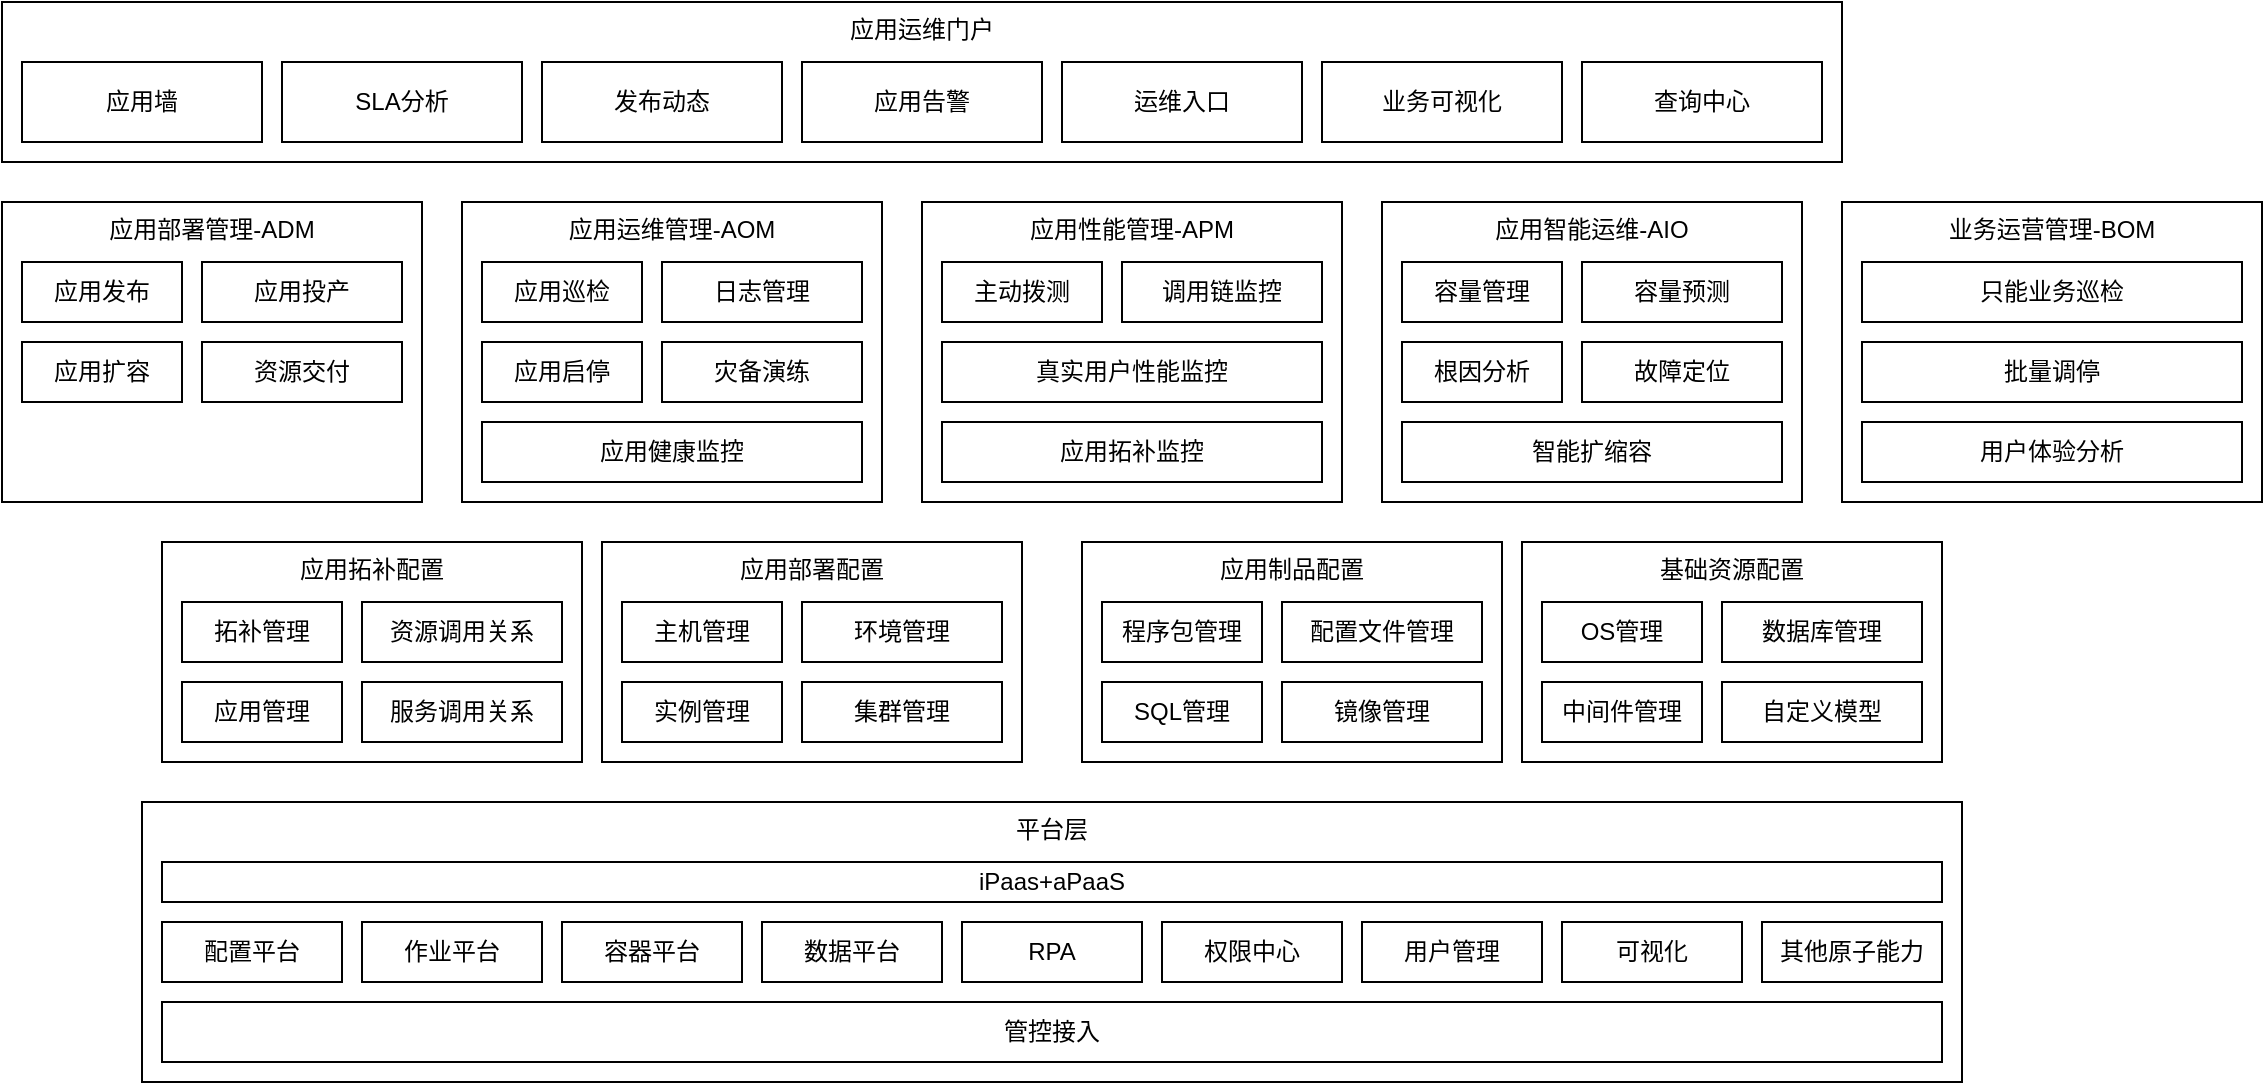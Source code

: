 <mxfile version="12.6.5" type="device"><diagram id="2Xmqx7iJPfmilSLqW7nk" name="Page-1"><mxGraphModel dx="1038" dy="3907" grid="1" gridSize="10" guides="1" tooltips="1" connect="1" arrows="1" fold="1" page="1" pageScale="1" pageWidth="2339" pageHeight="3300" math="0" shadow="0"><root><mxCell id="0"/><mxCell id="1" parent="0"/><mxCell id="5kjIAdoxXAdvMEZJLw62-1" value="平台层" style="rounded=0;whiteSpace=wrap;html=1;verticalAlign=top;" vertex="1" parent="1"><mxGeometry x="100" y="390" width="910" height="140" as="geometry"/></mxCell><mxCell id="5kjIAdoxXAdvMEZJLw62-2" value="iPaas+aPaaS" style="rounded=0;whiteSpace=wrap;html=1;" vertex="1" parent="1"><mxGeometry x="110" y="420" width="890" height="20" as="geometry"/></mxCell><mxCell id="5kjIAdoxXAdvMEZJLw62-3" value="配置平台" style="rounded=0;whiteSpace=wrap;html=1;" vertex="1" parent="1"><mxGeometry x="110" y="450" width="90" height="30" as="geometry"/></mxCell><mxCell id="5kjIAdoxXAdvMEZJLw62-4" value="作业平台" style="rounded=0;whiteSpace=wrap;html=1;" vertex="1" parent="1"><mxGeometry x="210" y="450" width="90" height="30" as="geometry"/></mxCell><mxCell id="5kjIAdoxXAdvMEZJLw62-5" value="容器平台" style="rounded=0;whiteSpace=wrap;html=1;" vertex="1" parent="1"><mxGeometry x="310" y="450" width="90" height="30" as="geometry"/></mxCell><mxCell id="5kjIAdoxXAdvMEZJLw62-6" value="数据平台" style="rounded=0;whiteSpace=wrap;html=1;" vertex="1" parent="1"><mxGeometry x="410" y="450" width="90" height="30" as="geometry"/></mxCell><mxCell id="5kjIAdoxXAdvMEZJLw62-7" value="RPA" style="rounded=0;whiteSpace=wrap;html=1;" vertex="1" parent="1"><mxGeometry x="510" y="450" width="90" height="30" as="geometry"/></mxCell><mxCell id="5kjIAdoxXAdvMEZJLw62-8" value="权限中心" style="rounded=0;whiteSpace=wrap;html=1;" vertex="1" parent="1"><mxGeometry x="610" y="450" width="90" height="30" as="geometry"/></mxCell><mxCell id="5kjIAdoxXAdvMEZJLw62-9" value="用户管理" style="rounded=0;whiteSpace=wrap;html=1;" vertex="1" parent="1"><mxGeometry x="710" y="450" width="90" height="30" as="geometry"/></mxCell><mxCell id="5kjIAdoxXAdvMEZJLw62-10" value="可视化" style="rounded=0;whiteSpace=wrap;html=1;" vertex="1" parent="1"><mxGeometry x="810" y="450" width="90" height="30" as="geometry"/></mxCell><mxCell id="5kjIAdoxXAdvMEZJLw62-11" value="其他原子能力" style="rounded=0;whiteSpace=wrap;html=1;" vertex="1" parent="1"><mxGeometry x="910" y="450" width="90" height="30" as="geometry"/></mxCell><mxCell id="5kjIAdoxXAdvMEZJLw62-12" value="管控接入" style="rounded=0;whiteSpace=wrap;html=1;" vertex="1" parent="1"><mxGeometry x="110" y="490" width="890" height="30" as="geometry"/></mxCell><mxCell id="5kjIAdoxXAdvMEZJLw62-13" value="应用拓补配置" style="rounded=0;whiteSpace=wrap;html=1;verticalAlign=top;" vertex="1" parent="1"><mxGeometry x="110" y="260" width="210" height="110" as="geometry"/></mxCell><mxCell id="5kjIAdoxXAdvMEZJLw62-17" value="拓补管理" style="rounded=0;whiteSpace=wrap;html=1;" vertex="1" parent="1"><mxGeometry x="120" y="290" width="80" height="30" as="geometry"/></mxCell><mxCell id="5kjIAdoxXAdvMEZJLw62-18" value="资源调用关系" style="rounded=0;whiteSpace=wrap;html=1;" vertex="1" parent="1"><mxGeometry x="210" y="290" width="100" height="30" as="geometry"/></mxCell><mxCell id="5kjIAdoxXAdvMEZJLw62-19" value="应用管理" style="rounded=0;whiteSpace=wrap;html=1;" vertex="1" parent="1"><mxGeometry x="120" y="330" width="80" height="30" as="geometry"/></mxCell><mxCell id="5kjIAdoxXAdvMEZJLw62-20" value="服务调用关系" style="rounded=0;whiteSpace=wrap;html=1;" vertex="1" parent="1"><mxGeometry x="210" y="330" width="100" height="30" as="geometry"/></mxCell><mxCell id="5kjIAdoxXAdvMEZJLw62-21" value="应用部署配置" style="rounded=0;whiteSpace=wrap;html=1;verticalAlign=top;" vertex="1" parent="1"><mxGeometry x="330" y="260" width="210" height="110" as="geometry"/></mxCell><mxCell id="5kjIAdoxXAdvMEZJLw62-22" value="主机管理" style="rounded=0;whiteSpace=wrap;html=1;" vertex="1" parent="1"><mxGeometry x="340" y="290" width="80" height="30" as="geometry"/></mxCell><mxCell id="5kjIAdoxXAdvMEZJLw62-23" value="环境管理" style="rounded=0;whiteSpace=wrap;html=1;" vertex="1" parent="1"><mxGeometry x="430" y="290" width="100" height="30" as="geometry"/></mxCell><mxCell id="5kjIAdoxXAdvMEZJLw62-24" value="实例管理" style="rounded=0;whiteSpace=wrap;html=1;" vertex="1" parent="1"><mxGeometry x="340" y="330" width="80" height="30" as="geometry"/></mxCell><mxCell id="5kjIAdoxXAdvMEZJLw62-25" value="集群管理" style="rounded=0;whiteSpace=wrap;html=1;" vertex="1" parent="1"><mxGeometry x="430" y="330" width="100" height="30" as="geometry"/></mxCell><mxCell id="5kjIAdoxXAdvMEZJLw62-26" value="应用制品配置" style="rounded=0;whiteSpace=wrap;html=1;verticalAlign=top;" vertex="1" parent="1"><mxGeometry x="570" y="260" width="210" height="110" as="geometry"/></mxCell><mxCell id="5kjIAdoxXAdvMEZJLw62-27" value="程序包管理" style="rounded=0;whiteSpace=wrap;html=1;" vertex="1" parent="1"><mxGeometry x="580" y="290" width="80" height="30" as="geometry"/></mxCell><mxCell id="5kjIAdoxXAdvMEZJLw62-28" value="配置文件管理" style="rounded=0;whiteSpace=wrap;html=1;" vertex="1" parent="1"><mxGeometry x="670" y="290" width="100" height="30" as="geometry"/></mxCell><mxCell id="5kjIAdoxXAdvMEZJLw62-29" value="SQL管理" style="rounded=0;whiteSpace=wrap;html=1;" vertex="1" parent="1"><mxGeometry x="580" y="330" width="80" height="30" as="geometry"/></mxCell><mxCell id="5kjIAdoxXAdvMEZJLw62-30" value="镜像管理" style="rounded=0;whiteSpace=wrap;html=1;" vertex="1" parent="1"><mxGeometry x="670" y="330" width="100" height="30" as="geometry"/></mxCell><mxCell id="5kjIAdoxXAdvMEZJLw62-31" value="基础资源配置" style="rounded=0;whiteSpace=wrap;html=1;verticalAlign=top;" vertex="1" parent="1"><mxGeometry x="790" y="260" width="210" height="110" as="geometry"/></mxCell><mxCell id="5kjIAdoxXAdvMEZJLw62-32" value="OS管理" style="rounded=0;whiteSpace=wrap;html=1;" vertex="1" parent="1"><mxGeometry x="800" y="290" width="80" height="30" as="geometry"/></mxCell><mxCell id="5kjIAdoxXAdvMEZJLw62-33" value="数据库管理" style="rounded=0;whiteSpace=wrap;html=1;" vertex="1" parent="1"><mxGeometry x="890" y="290" width="100" height="30" as="geometry"/></mxCell><mxCell id="5kjIAdoxXAdvMEZJLw62-34" value="中间件管理" style="rounded=0;whiteSpace=wrap;html=1;" vertex="1" parent="1"><mxGeometry x="800" y="330" width="80" height="30" as="geometry"/></mxCell><mxCell id="5kjIAdoxXAdvMEZJLw62-35" value="自定义模型" style="rounded=0;whiteSpace=wrap;html=1;" vertex="1" parent="1"><mxGeometry x="890" y="330" width="100" height="30" as="geometry"/></mxCell><mxCell id="5kjIAdoxXAdvMEZJLw62-36" value="应用部署管理-ADM" style="rounded=0;whiteSpace=wrap;html=1;verticalAlign=top;" vertex="1" parent="1"><mxGeometry x="30" y="90" width="210" height="150" as="geometry"/></mxCell><mxCell id="5kjIAdoxXAdvMEZJLw62-37" value="应用发布" style="rounded=0;whiteSpace=wrap;html=1;" vertex="1" parent="1"><mxGeometry x="40" y="120" width="80" height="30" as="geometry"/></mxCell><mxCell id="5kjIAdoxXAdvMEZJLw62-38" value="应用投产" style="rounded=0;whiteSpace=wrap;html=1;" vertex="1" parent="1"><mxGeometry x="130" y="120" width="100" height="30" as="geometry"/></mxCell><mxCell id="5kjIAdoxXAdvMEZJLw62-39" value="应用扩容" style="rounded=0;whiteSpace=wrap;html=1;" vertex="1" parent="1"><mxGeometry x="40" y="160" width="80" height="30" as="geometry"/></mxCell><mxCell id="5kjIAdoxXAdvMEZJLw62-40" value="资源交付" style="rounded=0;whiteSpace=wrap;html=1;" vertex="1" parent="1"><mxGeometry x="130" y="160" width="100" height="30" as="geometry"/></mxCell><mxCell id="5kjIAdoxXAdvMEZJLw62-42" value="应用运维管理-AOM" style="rounded=0;whiteSpace=wrap;html=1;verticalAlign=top;" vertex="1" parent="1"><mxGeometry x="260" y="90" width="210" height="150" as="geometry"/></mxCell><mxCell id="5kjIAdoxXAdvMEZJLw62-43" value="应用巡检" style="rounded=0;whiteSpace=wrap;html=1;" vertex="1" parent="1"><mxGeometry x="270" y="120" width="80" height="30" as="geometry"/></mxCell><mxCell id="5kjIAdoxXAdvMEZJLw62-44" value="日志管理" style="rounded=0;whiteSpace=wrap;html=1;" vertex="1" parent="1"><mxGeometry x="360" y="120" width="100" height="30" as="geometry"/></mxCell><mxCell id="5kjIAdoxXAdvMEZJLw62-45" value="应用启停" style="rounded=0;whiteSpace=wrap;html=1;" vertex="1" parent="1"><mxGeometry x="270" y="160" width="80" height="30" as="geometry"/></mxCell><mxCell id="5kjIAdoxXAdvMEZJLw62-46" value="灾备演练" style="rounded=0;whiteSpace=wrap;html=1;" vertex="1" parent="1"><mxGeometry x="360" y="160" width="100" height="30" as="geometry"/></mxCell><mxCell id="5kjIAdoxXAdvMEZJLw62-47" value="应用健康监控" style="rounded=0;whiteSpace=wrap;html=1;" vertex="1" parent="1"><mxGeometry x="270" y="200" width="190" height="30" as="geometry"/></mxCell><mxCell id="5kjIAdoxXAdvMEZJLw62-48" value="应用性能管理-APM" style="rounded=0;whiteSpace=wrap;html=1;verticalAlign=top;" vertex="1" parent="1"><mxGeometry x="490" y="90" width="210" height="150" as="geometry"/></mxCell><mxCell id="5kjIAdoxXAdvMEZJLw62-49" value="主动拨测" style="rounded=0;whiteSpace=wrap;html=1;" vertex="1" parent="1"><mxGeometry x="500" y="120" width="80" height="30" as="geometry"/></mxCell><mxCell id="5kjIAdoxXAdvMEZJLw62-50" value="调用链监控" style="rounded=0;whiteSpace=wrap;html=1;" vertex="1" parent="1"><mxGeometry x="590" y="120" width="100" height="30" as="geometry"/></mxCell><mxCell id="5kjIAdoxXAdvMEZJLw62-53" value="应用拓补监控" style="rounded=0;whiteSpace=wrap;html=1;" vertex="1" parent="1"><mxGeometry x="500" y="200" width="190" height="30" as="geometry"/></mxCell><mxCell id="5kjIAdoxXAdvMEZJLw62-54" value="应用智能运维-AIO" style="rounded=0;whiteSpace=wrap;html=1;verticalAlign=top;" vertex="1" parent="1"><mxGeometry x="720" y="90" width="210" height="150" as="geometry"/></mxCell><mxCell id="5kjIAdoxXAdvMEZJLw62-55" value="容量管理" style="rounded=0;whiteSpace=wrap;html=1;" vertex="1" parent="1"><mxGeometry x="730" y="120" width="80" height="30" as="geometry"/></mxCell><mxCell id="5kjIAdoxXAdvMEZJLw62-56" value="容量预测" style="rounded=0;whiteSpace=wrap;html=1;" vertex="1" parent="1"><mxGeometry x="820" y="120" width="100" height="30" as="geometry"/></mxCell><mxCell id="5kjIAdoxXAdvMEZJLw62-57" value="根因分析" style="rounded=0;whiteSpace=wrap;html=1;" vertex="1" parent="1"><mxGeometry x="730" y="160" width="80" height="30" as="geometry"/></mxCell><mxCell id="5kjIAdoxXAdvMEZJLw62-58" value="故障定位" style="rounded=0;whiteSpace=wrap;html=1;" vertex="1" parent="1"><mxGeometry x="820" y="160" width="100" height="30" as="geometry"/></mxCell><mxCell id="5kjIAdoxXAdvMEZJLw62-59" value="智能扩缩容" style="rounded=0;whiteSpace=wrap;html=1;" vertex="1" parent="1"><mxGeometry x="730" y="200" width="190" height="30" as="geometry"/></mxCell><mxCell id="5kjIAdoxXAdvMEZJLw62-60" value="业务运营管理-BOM" style="rounded=0;whiteSpace=wrap;html=1;verticalAlign=top;" vertex="1" parent="1"><mxGeometry x="950" y="90" width="210" height="150" as="geometry"/></mxCell><mxCell id="5kjIAdoxXAdvMEZJLw62-65" value="用户体验分析" style="rounded=0;whiteSpace=wrap;html=1;" vertex="1" parent="1"><mxGeometry x="960" y="200" width="190" height="30" as="geometry"/></mxCell><mxCell id="5kjIAdoxXAdvMEZJLw62-66" value="真实用户性能监控" style="rounded=0;whiteSpace=wrap;html=1;" vertex="1" parent="1"><mxGeometry x="500" y="160" width="190" height="30" as="geometry"/></mxCell><mxCell id="5kjIAdoxXAdvMEZJLw62-67" value="批量调停" style="rounded=0;whiteSpace=wrap;html=1;" vertex="1" parent="1"><mxGeometry x="960" y="160" width="190" height="30" as="geometry"/></mxCell><mxCell id="5kjIAdoxXAdvMEZJLw62-68" value="只能业务巡检" style="rounded=0;whiteSpace=wrap;html=1;" vertex="1" parent="1"><mxGeometry x="960" y="120" width="190" height="30" as="geometry"/></mxCell><mxCell id="5kjIAdoxXAdvMEZJLw62-69" value="应用运维门户" style="rounded=0;whiteSpace=wrap;html=1;verticalAlign=top;" vertex="1" parent="1"><mxGeometry x="30" y="-10" width="920" height="80" as="geometry"/></mxCell><mxCell id="5kjIAdoxXAdvMEZJLw62-70" value="应用墙" style="rounded=0;whiteSpace=wrap;html=1;" vertex="1" parent="1"><mxGeometry x="40" y="20" width="120" height="40" as="geometry"/></mxCell><mxCell id="5kjIAdoxXAdvMEZJLw62-71" value="SLA分析" style="rounded=0;whiteSpace=wrap;html=1;" vertex="1" parent="1"><mxGeometry x="170" y="20" width="120" height="40" as="geometry"/></mxCell><mxCell id="5kjIAdoxXAdvMEZJLw62-72" value="发布动态" style="rounded=0;whiteSpace=wrap;html=1;" vertex="1" parent="1"><mxGeometry x="300" y="20" width="120" height="40" as="geometry"/></mxCell><mxCell id="5kjIAdoxXAdvMEZJLw62-73" value="应用告警" style="rounded=0;whiteSpace=wrap;html=1;" vertex="1" parent="1"><mxGeometry x="430" y="20" width="120" height="40" as="geometry"/></mxCell><mxCell id="5kjIAdoxXAdvMEZJLw62-74" value="运维入口" style="rounded=0;whiteSpace=wrap;html=1;" vertex="1" parent="1"><mxGeometry x="560" y="20" width="120" height="40" as="geometry"/></mxCell><mxCell id="5kjIAdoxXAdvMEZJLw62-75" value="业务可视化" style="rounded=0;whiteSpace=wrap;html=1;" vertex="1" parent="1"><mxGeometry x="690" y="20" width="120" height="40" as="geometry"/></mxCell><mxCell id="5kjIAdoxXAdvMEZJLw62-76" value="查询中心" style="rounded=0;whiteSpace=wrap;html=1;" vertex="1" parent="1"><mxGeometry x="820" y="20" width="120" height="40" as="geometry"/></mxCell></root></mxGraphModel></diagram></mxfile>